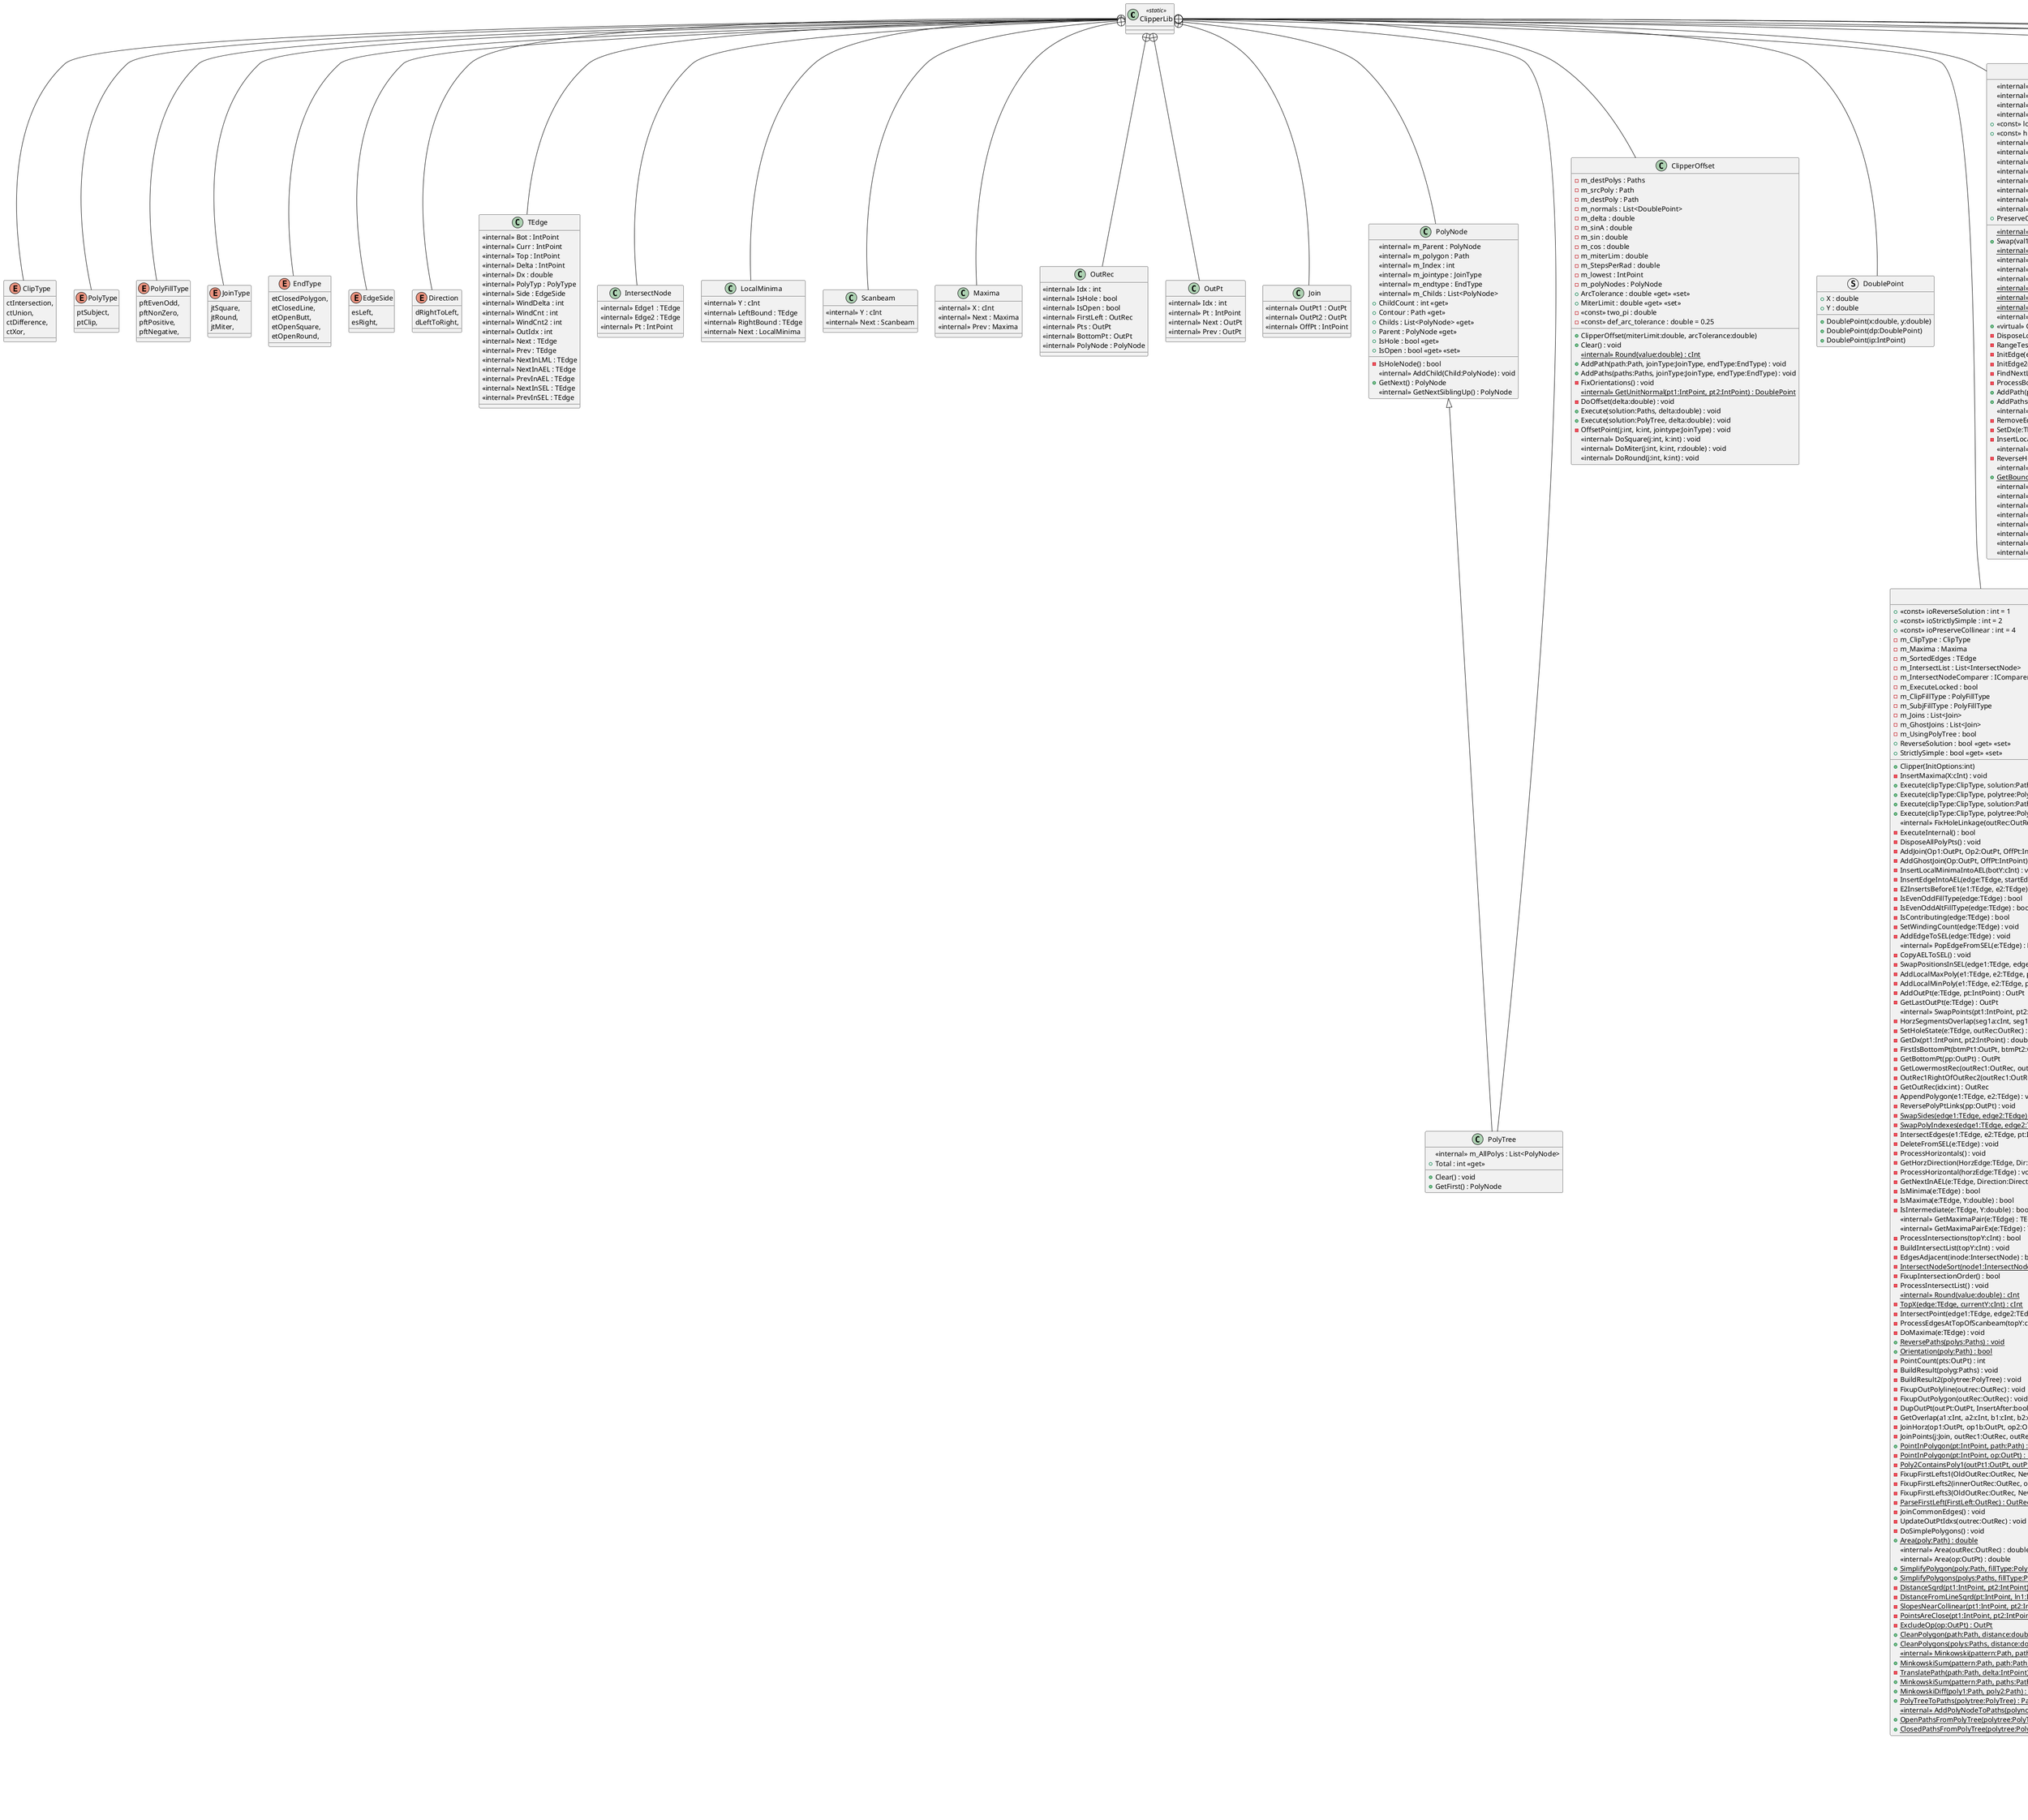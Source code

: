 @startuml
class ClipperLib <<static>> {
}
struct DoublePoint {
    + X : double
    + Y : double
    + DoublePoint(x:double, y:double)
    + DoublePoint(dp:DoublePoint)
    + DoublePoint(ip:IntPoint)
}
class PolyTree {
    <<internal>> m_AllPolys : List<PolyNode>
    + Clear() : void
    + GetFirst() : PolyNode
    + Total : int <<get>>
}
class PolyNode {
    <<internal>> m_Parent : PolyNode
    <<internal>> m_polygon : Path
    <<internal>> m_Index : int
    <<internal>> m_jointype : JoinType
    <<internal>> m_endtype : EndType
    <<internal>> m_Childs : List<PolyNode>
    - IsHoleNode() : bool
    + ChildCount : int <<get>>
    + Contour : Path <<get>>
    <<internal>> AddChild(Child:PolyNode) : void
    + GetNext() : PolyNode
    <<internal>> GetNextSiblingUp() : PolyNode
    + Childs : List<PolyNode> <<get>>
    + Parent : PolyNode <<get>>
    + IsHole : bool <<get>>
    + IsOpen : bool <<get>> <<set>>
}
struct Int128 {
    - hi : Int64
    - lo : UInt64
    + Int128(_lo:Int64)
    + Int128(_hi:Int64, _lo:UInt64)
    + Int128(val:Int128)
    + IsNegative() : bool
    + <<override>> Equals(obj:System.Object) : bool
    + <<override>> GetHashCode() : int
    + {static} Int128Mul(lhs:Int64, rhs:Int64) : Int128
}
struct IntPoint {
    + X : cInt
    + Y : cInt
    + IntPoint(X:cInt, Y:cInt)
    + IntPoint(x:double, y:double)
    + IntPoint(pt:IntPoint)
    + <<override>> Equals(obj:object) : bool
    + <<override>> GetHashCode() : int
}
struct IntRect {
    + left : cInt
    + top : cInt
    + right : cInt
    + bottom : cInt
    + IntRect(l:cInt, t:cInt, r:cInt, b:cInt)
    + IntRect(ir:IntRect)
}
enum ClipType {
    ctIntersection,
    ctUnion,
    ctDifference,
    ctXor,
}
enum PolyType {
    ptSubject,
    ptClip,
}
enum PolyFillType {
    pftEvenOdd,
    pftNonZero,
    pftPositive,
    pftNegative,
}
enum JoinType {
    jtSquare,
    jtRound,
    jtMiter,
}
enum EndType {
    etClosedPolygon,
    etClosedLine,
    etOpenButt,
    etOpenSquare,
    etOpenRound,
}
enum EdgeSide {
    esLeft,
    esRight,
}
enum Direction {
    dRightToLeft,
    dLeftToRight,
}
class TEdge {
    <<internal>> Bot : IntPoint
    <<internal>> Curr : IntPoint
    <<internal>> Top : IntPoint
    <<internal>> Delta : IntPoint
    <<internal>> Dx : double
    <<internal>> PolyTyp : PolyType
    <<internal>> Side : EdgeSide
    <<internal>> WindDelta : int
    <<internal>> WindCnt : int
    <<internal>> WindCnt2 : int
    <<internal>> OutIdx : int
    <<internal>> Next : TEdge
    <<internal>> Prev : TEdge
    <<internal>> NextInLML : TEdge
    <<internal>> NextInAEL : TEdge
    <<internal>> PrevInAEL : TEdge
    <<internal>> NextInSEL : TEdge
    <<internal>> PrevInSEL : TEdge
}
class IntersectNode {
    <<internal>> Edge1 : TEdge
    <<internal>> Edge2 : TEdge
    <<internal>> Pt : IntPoint
}
class MyIntersectNodeSort {
    + Compare(node1:IntersectNode, node2:IntersectNode) : int
}
class LocalMinima {
    <<internal>> Y : cInt
    <<internal>> LeftBound : TEdge
    <<internal>> RightBound : TEdge
    <<internal>> Next : LocalMinima
}
class Scanbeam {
    <<internal>> Y : cInt
    <<internal>> Next : Scanbeam
}
class Maxima {
    <<internal>> X : cInt
    <<internal>> Next : Maxima
    <<internal>> Prev : Maxima
}
class OutRec {
    <<internal>> Idx : int
    <<internal>> IsHole : bool
    <<internal>> IsOpen : bool
    <<internal>> FirstLeft : OutRec
    <<internal>> Pts : OutPt
    <<internal>> BottomPt : OutPt
    <<internal>> PolyNode : PolyNode
}
class OutPt {
    <<internal>> Idx : int
    <<internal>> Pt : IntPoint
    <<internal>> Next : OutPt
    <<internal>> Prev : OutPt
}
class Join {
    <<internal>> OutPt1 : OutPt
    <<internal>> OutPt2 : OutPt
    <<internal>> OffPt : IntPoint
}
class ClipperBase {
    <<internal>> <<const>> horizontal : double
    <<internal>> <<const>> Skip : int
    <<internal>> <<const>> Unassigned : int
    <<internal>> <<const>> tolerance : double = 1.0E-20
    <<internal>> {static} near_zero(val:double) : bool
    + <<const>> loRange : cInt = 0x3FFFFFFF
    + <<const>> hiRange : cInt = 0x3FFFFFFFFFFFFFFFL
    <<internal>> m_MinimaList : LocalMinima
    <<internal>> m_CurrentLM : LocalMinima
    <<internal>> m_edges : List<List<TEdge>>
    <<internal>> m_Scanbeam : Scanbeam
    <<internal>> m_PolyOuts : List<OutRec>
    <<internal>> m_ActiveEdges : TEdge
    <<internal>> m_UseFullRange : bool
    <<internal>> m_HasOpenPaths : bool
    + PreserveCollinear : bool <<get>> <<set>>
    + Swap(val1:cInt, val2:cInt) : void
    <<internal>> {static} IsHorizontal(e:TEdge) : bool
    <<internal>> PointIsVertex(pt:IntPoint, pp:OutPt) : bool
    <<internal>> PointOnLineSegment(pt:IntPoint, linePt1:IntPoint, linePt2:IntPoint, UseFullRange:bool) : bool
    <<internal>> PointOnPolygon(pt:IntPoint, pp:OutPt, UseFullRange:bool) : bool
    <<internal>> {static} SlopesEqual(e1:TEdge, e2:TEdge, UseFullRange:bool) : bool
    <<internal>> {static} SlopesEqual(pt1:IntPoint, pt2:IntPoint, pt3:IntPoint, UseFullRange:bool) : bool
    <<internal>> {static} SlopesEqual(pt1:IntPoint, pt2:IntPoint, pt3:IntPoint, pt4:IntPoint, UseFullRange:bool) : bool
    <<internal>> ClipperBase()
    + <<virtual>> Clear() : void
    - DisposeLocalMinimaList() : void
    - RangeTest(Pt:IntPoint, useFullRange:bool) : void
    - InitEdge(e:TEdge, eNext:TEdge, ePrev:TEdge, pt:IntPoint) : void
    - InitEdge2(e:TEdge, polyType:PolyType) : void
    - FindNextLocMin(E:TEdge) : TEdge
    - ProcessBound(E:TEdge, LeftBoundIsForward:bool) : TEdge
    + AddPath(pg:Path, polyType:PolyType, Closed:bool) : bool
    + AddPaths(ppg:Paths, polyType:PolyType, closed:bool) : bool
    <<internal>> Pt2IsBetweenPt1AndPt3(pt1:IntPoint, pt2:IntPoint, pt3:IntPoint) : bool
    - RemoveEdge(e:TEdge) : TEdge
    - SetDx(e:TEdge) : void
    - InsertLocalMinima(newLm:LocalMinima) : void
    <<internal>> PopLocalMinima(Y:cInt, current:LocalMinima) : Boolean
    - ReverseHorizontal(e:TEdge) : void
    <<internal>> <<virtual>> Reset() : void
    + {static} GetBounds(paths:Paths) : IntRect
    <<internal>> InsertScanbeam(Y:cInt) : void
    <<internal>> PopScanbeam(Y:cInt) : Boolean
    <<internal>> LocalMinimaPending() : Boolean
    <<internal>> CreateOutRec() : OutRec
    <<internal>> DisposeOutRec(index:int) : void
    <<internal>> UpdateEdgeIntoAEL(e:TEdge) : void
    <<internal>> SwapPositionsInAEL(edge1:TEdge, edge2:TEdge) : void
    <<internal>> DeleteFromAEL(e:TEdge) : void
}
class Clipper {
    + <<const>> ioReverseSolution : int = 1
    + <<const>> ioStrictlySimple : int = 2
    + <<const>> ioPreserveCollinear : int = 4
    - m_ClipType : ClipType
    - m_Maxima : Maxima
    - m_SortedEdges : TEdge
    - m_IntersectList : List<IntersectNode>
    - m_IntersectNodeComparer : IComparer<IntersectNode>
    - m_ExecuteLocked : bool
    - m_ClipFillType : PolyFillType
    - m_SubjFillType : PolyFillType
    - m_Joins : List<Join>
    - m_GhostJoins : List<Join>
    - m_UsingPolyTree : bool
    + Clipper(InitOptions:int)
    - InsertMaxima(X:cInt) : void
    + ReverseSolution : bool <<get>> <<set>>
    + StrictlySimple : bool <<get>> <<set>>
    + Execute(clipType:ClipType, solution:Paths, FillType:PolyFillType) : bool
    + Execute(clipType:ClipType, polytree:PolyTree, FillType:PolyFillType) : bool
    + Execute(clipType:ClipType, solution:Paths, subjFillType:PolyFillType, clipFillType:PolyFillType) : bool
    + Execute(clipType:ClipType, polytree:PolyTree, subjFillType:PolyFillType, clipFillType:PolyFillType) : bool
    <<internal>> FixHoleLinkage(outRec:OutRec) : void
    - ExecuteInternal() : bool
    - DisposeAllPolyPts() : void
    - AddJoin(Op1:OutPt, Op2:OutPt, OffPt:IntPoint) : void
    - AddGhostJoin(Op:OutPt, OffPt:IntPoint) : void
    - InsertLocalMinimaIntoAEL(botY:cInt) : void
    - InsertEdgeIntoAEL(edge:TEdge, startEdge:TEdge) : void
    - E2InsertsBeforeE1(e1:TEdge, e2:TEdge) : bool
    - IsEvenOddFillType(edge:TEdge) : bool
    - IsEvenOddAltFillType(edge:TEdge) : bool
    - IsContributing(edge:TEdge) : bool
    - SetWindingCount(edge:TEdge) : void
    - AddEdgeToSEL(edge:TEdge) : void
    <<internal>> PopEdgeFromSEL(e:TEdge) : Boolean
    - CopyAELToSEL() : void
    - SwapPositionsInSEL(edge1:TEdge, edge2:TEdge) : void
    - AddLocalMaxPoly(e1:TEdge, e2:TEdge, pt:IntPoint) : void
    - AddLocalMinPoly(e1:TEdge, e2:TEdge, pt:IntPoint) : OutPt
    - AddOutPt(e:TEdge, pt:IntPoint) : OutPt
    - GetLastOutPt(e:TEdge) : OutPt
    <<internal>> SwapPoints(pt1:IntPoint, pt2:IntPoint) : void
    - HorzSegmentsOverlap(seg1a:cInt, seg1b:cInt, seg2a:cInt, seg2b:cInt) : bool
    - SetHoleState(e:TEdge, outRec:OutRec) : void
    - GetDx(pt1:IntPoint, pt2:IntPoint) : double
    - FirstIsBottomPt(btmPt1:OutPt, btmPt2:OutPt) : bool
    - GetBottomPt(pp:OutPt) : OutPt
    - GetLowermostRec(outRec1:OutRec, outRec2:OutRec) : OutRec
    - OutRec1RightOfOutRec2(outRec1:OutRec, outRec2:OutRec) : bool
    - GetOutRec(idx:int) : OutRec
    - AppendPolygon(e1:TEdge, e2:TEdge) : void
    - ReversePolyPtLinks(pp:OutPt) : void
    - {static} SwapSides(edge1:TEdge, edge2:TEdge) : void
    - {static} SwapPolyIndexes(edge1:TEdge, edge2:TEdge) : void
    - IntersectEdges(e1:TEdge, e2:TEdge, pt:IntPoint) : void
    - DeleteFromSEL(e:TEdge) : void
    - ProcessHorizontals() : void
    - GetHorzDirection(HorzEdge:TEdge, Dir:Direction, Left:cInt, Right:cInt) : void
    - ProcessHorizontal(horzEdge:TEdge) : void
    - GetNextInAEL(e:TEdge, Direction:Direction) : TEdge
    - IsMinima(e:TEdge) : bool
    - IsMaxima(e:TEdge, Y:double) : bool
    - IsIntermediate(e:TEdge, Y:double) : bool
    <<internal>> GetMaximaPair(e:TEdge) : TEdge
    <<internal>> GetMaximaPairEx(e:TEdge) : TEdge
    - ProcessIntersections(topY:cInt) : bool
    - BuildIntersectList(topY:cInt) : void
    - EdgesAdjacent(inode:IntersectNode) : bool
    - {static} IntersectNodeSort(node1:IntersectNode, node2:IntersectNode) : int
    - FixupIntersectionOrder() : bool
    - ProcessIntersectList() : void
    <<internal>> {static} Round(value:double) : cInt
    - {static} TopX(edge:TEdge, currentY:cInt) : cInt
    - IntersectPoint(edge1:TEdge, edge2:TEdge, ip:IntPoint) : void
    - ProcessEdgesAtTopOfScanbeam(topY:cInt) : void
    - DoMaxima(e:TEdge) : void
    + {static} ReversePaths(polys:Paths) : void
    + {static} Orientation(poly:Path) : bool
    - PointCount(pts:OutPt) : int
    - BuildResult(polyg:Paths) : void
    - BuildResult2(polytree:PolyTree) : void
    - FixupOutPolyline(outrec:OutRec) : void
    - FixupOutPolygon(outRec:OutRec) : void
    - DupOutPt(outPt:OutPt, InsertAfter:bool) : OutPt
    - GetOverlap(a1:cInt, a2:cInt, b1:cInt, b2:cInt, Left:cInt, Right:cInt) : bool
    - JoinHorz(op1:OutPt, op1b:OutPt, op2:OutPt, op2b:OutPt, Pt:IntPoint, DiscardLeft:bool) : bool
    - JoinPoints(j:Join, outRec1:OutRec, outRec2:OutRec) : bool
    + {static} PointInPolygon(pt:IntPoint, path:Path) : int
    - {static} PointInPolygon(pt:IntPoint, op:OutPt) : int
    - {static} Poly2ContainsPoly1(outPt1:OutPt, outPt2:OutPt) : bool
    - FixupFirstLefts1(OldOutRec:OutRec, NewOutRec:OutRec) : void
    - FixupFirstLefts2(innerOutRec:OutRec, outerOutRec:OutRec) : void
    - FixupFirstLefts3(OldOutRec:OutRec, NewOutRec:OutRec) : void
    - {static} ParseFirstLeft(FirstLeft:OutRec) : OutRec
    - JoinCommonEdges() : void
    - UpdateOutPtIdxs(outrec:OutRec) : void
    - DoSimplePolygons() : void
    + {static} Area(poly:Path) : double
    <<internal>> Area(outRec:OutRec) : double
    <<internal>> Area(op:OutPt) : double
    + {static} SimplifyPolygon(poly:Path, fillType:PolyFillType) : Paths
    + {static} SimplifyPolygons(polys:Paths, fillType:PolyFillType) : Paths
    - {static} DistanceSqrd(pt1:IntPoint, pt2:IntPoint) : double
    - {static} DistanceFromLineSqrd(pt:IntPoint, ln1:IntPoint, ln2:IntPoint) : double
    - {static} SlopesNearCollinear(pt1:IntPoint, pt2:IntPoint, pt3:IntPoint, distSqrd:double) : bool
    - {static} PointsAreClose(pt1:IntPoint, pt2:IntPoint, distSqrd:double) : bool
    - {static} ExcludeOp(op:OutPt) : OutPt
    + {static} CleanPolygon(path:Path, distance:double) : Path
    + {static} CleanPolygons(polys:Paths, distance:double) : Paths
    <<internal>> {static} Minkowski(pattern:Path, path:Path, IsSum:bool, IsClosed:bool) : Paths
    + {static} MinkowskiSum(pattern:Path, path:Path, pathIsClosed:bool) : Paths
    - {static} TranslatePath(path:Path, delta:IntPoint) : Path
    + {static} MinkowskiSum(pattern:Path, paths:Paths, pathIsClosed:bool) : Paths
    + {static} MinkowskiDiff(poly1:Path, poly2:Path) : Paths
    + {static} PolyTreeToPaths(polytree:PolyTree) : Paths
    <<internal>> {static} AddPolyNodeToPaths(polynode:PolyNode, nt:NodeType, paths:Paths) : void
    + {static} OpenPathsFromPolyTree(polytree:PolyTree) : Paths
    + {static} ClosedPathsFromPolyTree(polytree:PolyTree) : Paths
}
class ClipperOffset {
    - m_destPolys : Paths
    - m_srcPoly : Path
    - m_destPoly : Path
    - m_normals : List<DoublePoint>
    - m_delta : double
    - m_sinA : double
    - m_sin : double
    - m_cos : double
    - m_miterLim : double
    - m_StepsPerRad : double
    - m_lowest : IntPoint
    - m_polyNodes : PolyNode
    + ArcTolerance : double <<get>> <<set>>
    + MiterLimit : double <<get>> <<set>>
    - <<const>> two_pi : double
    - <<const>> def_arc_tolerance : double = 0.25
    + ClipperOffset(miterLimit:double, arcTolerance:double)
    + Clear() : void
    <<internal>> {static} Round(value:double) : cInt
    + AddPath(path:Path, joinType:JoinType, endType:EndType) : void
    + AddPaths(paths:Paths, joinType:JoinType, endType:EndType) : void
    - FixOrientations() : void
    <<internal>> {static} GetUnitNormal(pt1:IntPoint, pt2:IntPoint) : DoublePoint
    - DoOffset(delta:double) : void
    + Execute(solution:Paths, delta:double) : void
    + Execute(solution:PolyTree, delta:double) : void
    - OffsetPoint(j:int, k:int, jointype:JoinType) : void
    <<internal>> DoSquare(j:int, k:int) : void
    <<internal>> DoMiter(j:int, k:int, r:double) : void
    <<internal>> DoRound(j:int, k:int) : void
}
class ClipperException {
    + ClipperException(description:string)
}
enum NodeType {
    ntAny,
    ntOpen,
    ntClosed,
}
ClipperLib +-- DoublePoint
ClipperLib +-- PolyTree
PolyNode <|-- PolyTree
ClipperLib +-- PolyNode
ClipperLib +-- Int128
ClipperLib +-- IntPoint
ClipperLib +-- IntRect
ClipperLib +-- ClipType
ClipperLib +-- PolyType
ClipperLib +-- PolyFillType
ClipperLib +-- JoinType
ClipperLib +-- EndType
ClipperLib +-- EdgeSide
ClipperLib +-- Direction
ClipperLib +-- TEdge
ClipperLib +-- IntersectNode
ClipperLib +-- MyIntersectNodeSort
"IComparer`1" "<IntersectNode>" <|-- MyIntersectNodeSort
ClipperLib +-- LocalMinima
ClipperLib +-- Scanbeam
ClipperLib +-- Maxima
ClipperLib +-- OutRec
ClipperLib +-- OutPt
ClipperLib +-- Join
ClipperLib +-- ClipperBase
ClipperLib +-- Clipper
ClipperBase <|-- Clipper
ClipperLib +-- ClipperOffset
ClipperLib +-- ClipperException
Exception <|-- ClipperException
Clipper +-- NodeType
@enduml
